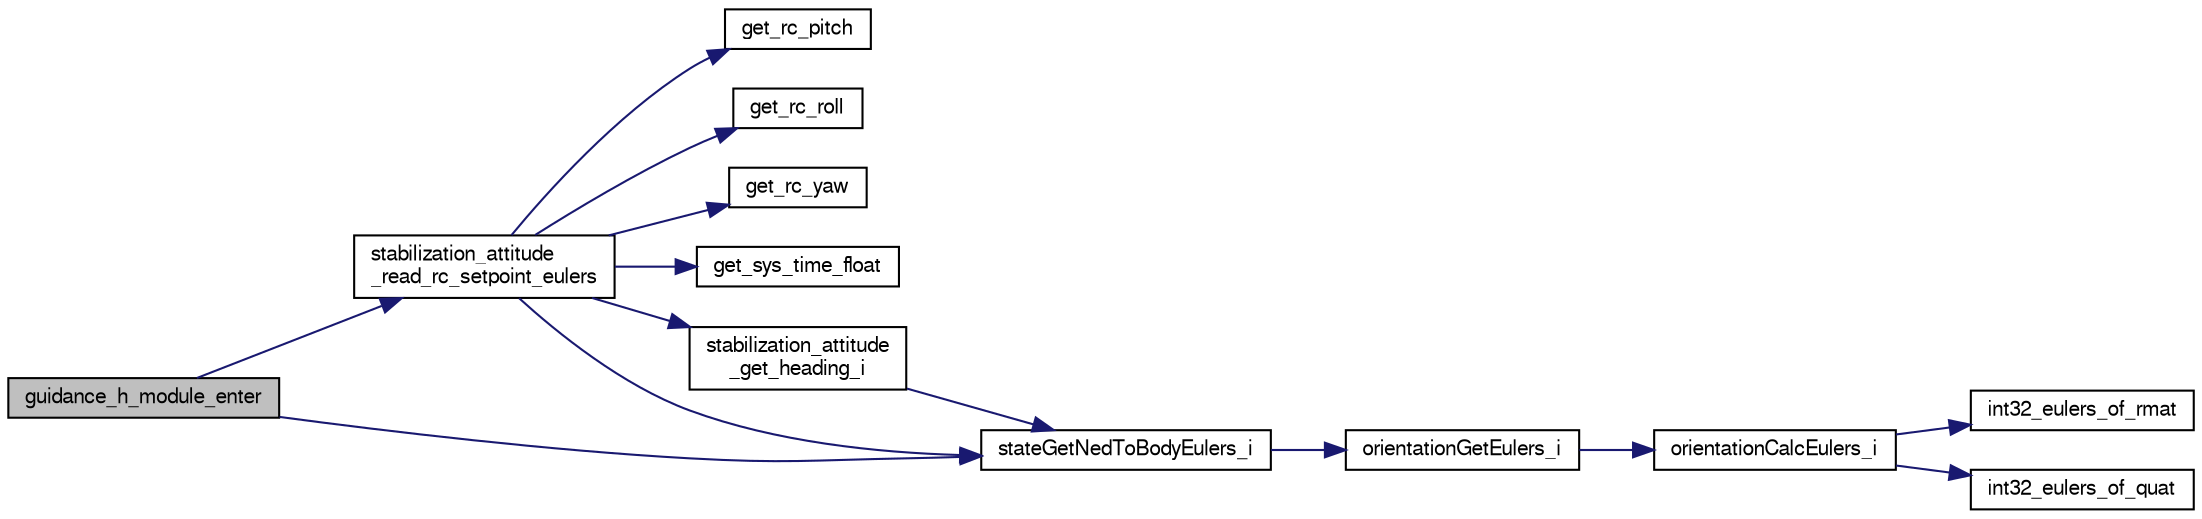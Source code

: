 digraph "guidance_h_module_enter"
{
  edge [fontname="FreeSans",fontsize="10",labelfontname="FreeSans",labelfontsize="10"];
  node [fontname="FreeSans",fontsize="10",shape=record];
  rankdir="LR";
  Node1 [label="guidance_h_module_enter",height=0.2,width=0.4,color="black", fillcolor="grey75", style="filled", fontcolor="black"];
  Node1 -> Node2 [color="midnightblue",fontsize="10",style="solid",fontname="FreeSans"];
  Node2 [label="stabilization_attitude\l_read_rc_setpoint_eulers",height=0.2,width=0.4,color="black", fillcolor="white", style="filled",URL="$stabilization__attitude__rc__setpoint_8c.html#a03c89c0dcb17fa02d3caabf86acf82bc",tooltip="Read attitude setpoint from RC as euler angles. "];
  Node2 -> Node3 [color="midnightblue",fontsize="10",style="solid",fontname="FreeSans"];
  Node3 [label="get_rc_pitch",height=0.2,width=0.4,color="black", fillcolor="white", style="filled",URL="$stabilization__attitude__rc__setpoint_8c.html#a9d8973438ae0ad5f463d0e40c7c96c00"];
  Node2 -> Node4 [color="midnightblue",fontsize="10",style="solid",fontname="FreeSans"];
  Node4 [label="get_rc_roll",height=0.2,width=0.4,color="black", fillcolor="white", style="filled",URL="$stabilization__attitude__rc__setpoint_8c.html#aaacaa0bfae27bca514cd0e19cea0e13e"];
  Node2 -> Node5 [color="midnightblue",fontsize="10",style="solid",fontname="FreeSans"];
  Node5 [label="get_rc_yaw",height=0.2,width=0.4,color="black", fillcolor="white", style="filled",URL="$stabilization__attitude__rc__setpoint_8c.html#ae1bf36a0f51b8303e556d7fa83504dbc"];
  Node2 -> Node6 [color="midnightblue",fontsize="10",style="solid",fontname="FreeSans"];
  Node6 [label="get_sys_time_float",height=0.2,width=0.4,color="black", fillcolor="white", style="filled",URL="$sys__time_8h.html#af486c2fb33d8d33645256a9970eb056e",tooltip="Get the time in seconds since startup. "];
  Node2 -> Node7 [color="midnightblue",fontsize="10",style="solid",fontname="FreeSans"];
  Node7 [label="stabilization_attitude\l_get_heading_i",height=0.2,width=0.4,color="black", fillcolor="white", style="filled",URL="$stabilization__attitude__rc__setpoint_8c.html#a1270210b635f040b5bdd7d974f29c71f"];
  Node7 -> Node8 [color="midnightblue",fontsize="10",style="solid",fontname="FreeSans"];
  Node8 [label="stateGetNedToBodyEulers_i",height=0.2,width=0.4,color="black", fillcolor="white", style="filled",URL="$group__state__attitude.html#ga5ae8778366c1fad669189cb2def40792",tooltip="Get vehicle body attitude euler angles (int). "];
  Node8 -> Node9 [color="midnightblue",fontsize="10",style="solid",fontname="FreeSans"];
  Node9 [label="orientationGetEulers_i",height=0.2,width=0.4,color="black", fillcolor="white", style="filled",URL="$group__math__orientation__representation.html#gae05f220bbbdaafcbe11bc2d1fb622f39",tooltip="Get vehicle body attitude euler angles (int). "];
  Node9 -> Node10 [color="midnightblue",fontsize="10",style="solid",fontname="FreeSans"];
  Node10 [label="orientationCalcEulers_i",height=0.2,width=0.4,color="black", fillcolor="white", style="filled",URL="$group__math__orientation__representation.html#gaa07c68d2ea52188413c8c90ce48b73c8"];
  Node10 -> Node11 [color="midnightblue",fontsize="10",style="solid",fontname="FreeSans"];
  Node11 [label="int32_eulers_of_rmat",height=0.2,width=0.4,color="black", fillcolor="white", style="filled",URL="$group__math__algebra__int.html#gaf2f61a27841c68cefbd27a8614fcd90e"];
  Node10 -> Node12 [color="midnightblue",fontsize="10",style="solid",fontname="FreeSans"];
  Node12 [label="int32_eulers_of_quat",height=0.2,width=0.4,color="black", fillcolor="white", style="filled",URL="$group__math__algebra__int.html#ga02ccc32cb7b533e0c7cf18140fb7104e"];
  Node2 -> Node8 [color="midnightblue",fontsize="10",style="solid",fontname="FreeSans"];
  Node1 -> Node8 [color="midnightblue",fontsize="10",style="solid",fontname="FreeSans"];
}
